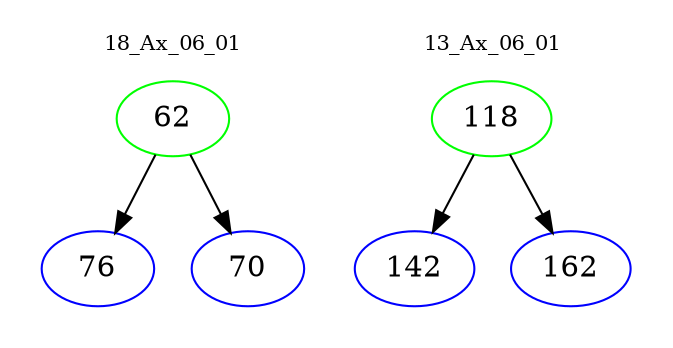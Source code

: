 digraph{
subgraph cluster_0 {
color = white
label = "18_Ax_06_01";
fontsize=10;
T0_62 [label="62", color="green"]
T0_62 -> T0_76 [color="black"]
T0_76 [label="76", color="blue"]
T0_62 -> T0_70 [color="black"]
T0_70 [label="70", color="blue"]
}
subgraph cluster_1 {
color = white
label = "13_Ax_06_01";
fontsize=10;
T1_118 [label="118", color="green"]
T1_118 -> T1_142 [color="black"]
T1_142 [label="142", color="blue"]
T1_118 -> T1_162 [color="black"]
T1_162 [label="162", color="blue"]
}
}

